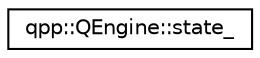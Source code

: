 digraph "Graphical Class Hierarchy"
{
  edge [fontname="Helvetica",fontsize="10",labelfontname="Helvetica",labelfontsize="10"];
  node [fontname="Helvetica",fontsize="10",shape=record];
  rankdir="LR";
  Node0 [label="qpp::QEngine::state_",height=0.2,width=0.4,color="black", fillcolor="white", style="filled",URL="$structqpp_1_1_q_engine_1_1state__.html",tooltip="Current state of the engine. "];
}
